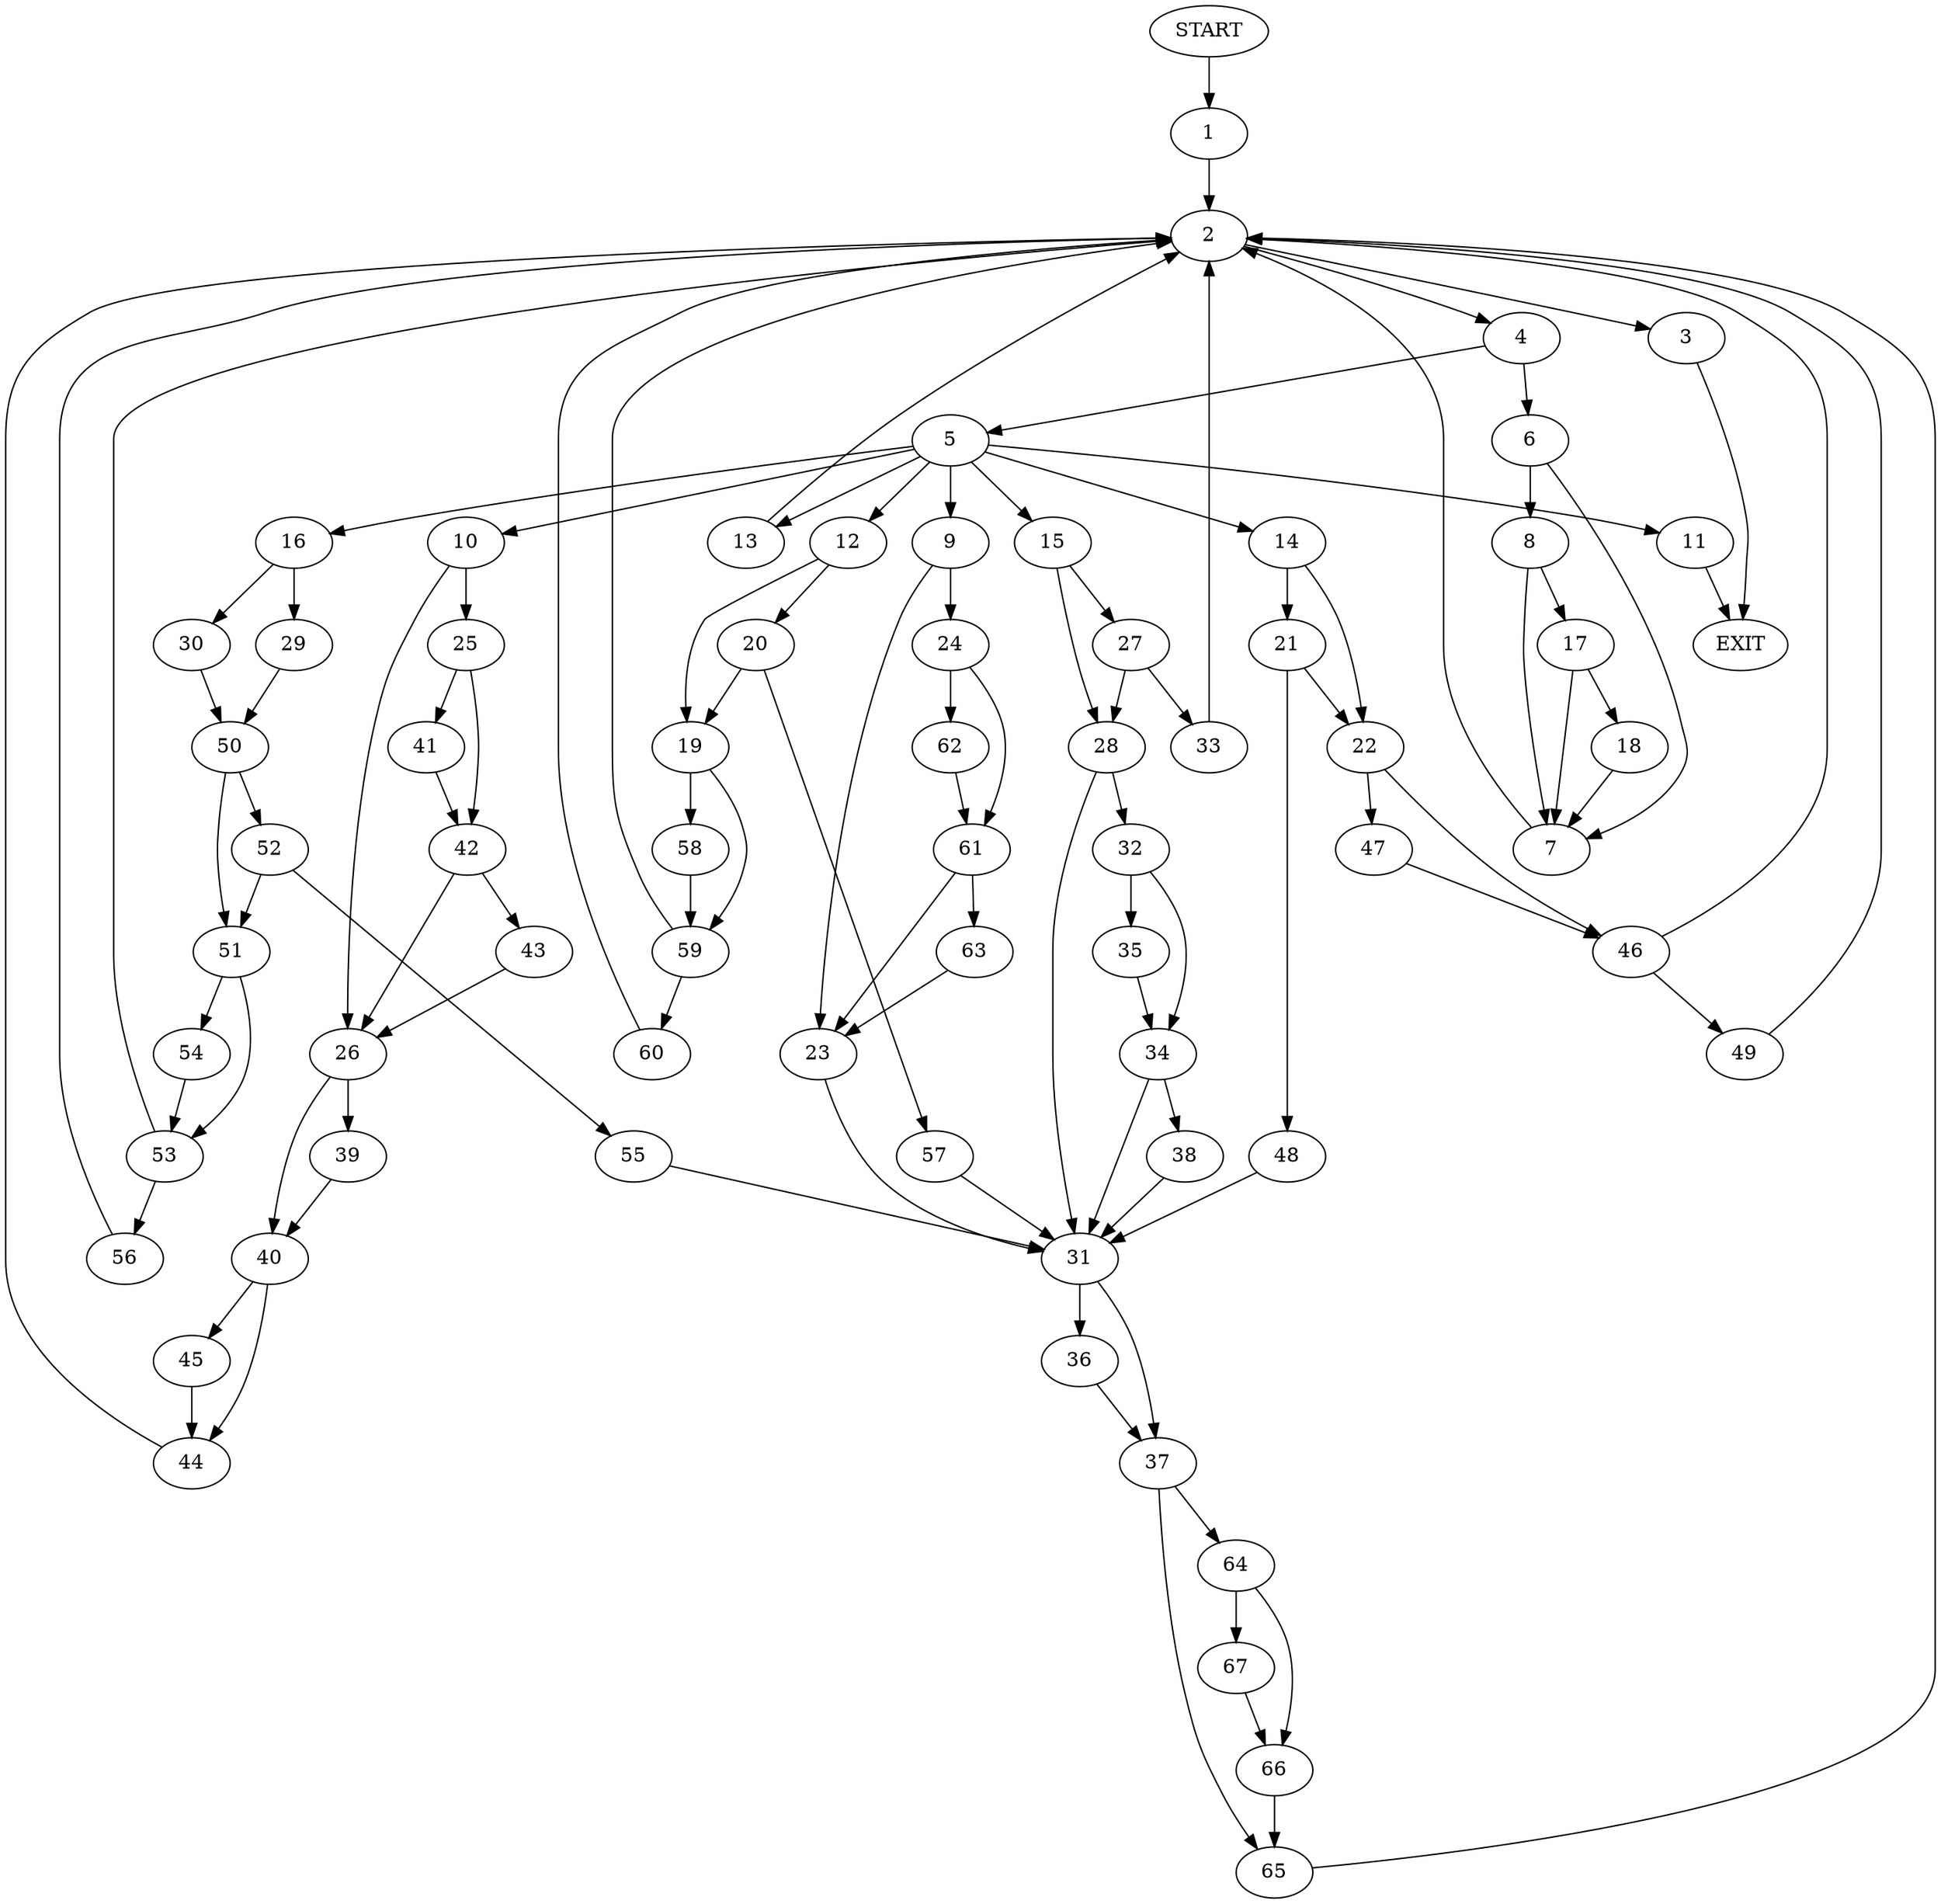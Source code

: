 digraph {
0 [label="START"]
68 [label="EXIT"]
0 -> 1
1 -> 2
2 -> 3
2 -> 4
3 -> 68
4 -> 5
4 -> 6
6 -> 7
6 -> 8
5 -> 9
5 -> 10
5 -> 11
5 -> 12
5 -> 13
5 -> 14
5 -> 15
5 -> 16
7 -> 2
8 -> 7
8 -> 17
17 -> 7
17 -> 18
18 -> 7
12 -> 19
12 -> 20
14 -> 21
14 -> 22
9 -> 23
9 -> 24
11 -> 68
10 -> 25
10 -> 26
15 -> 27
15 -> 28
13 -> 2
16 -> 29
16 -> 30
28 -> 31
28 -> 32
27 -> 33
27 -> 28
33 -> 2
32 -> 34
32 -> 35
31 -> 36
31 -> 37
35 -> 34
34 -> 31
34 -> 38
38 -> 31
26 -> 39
26 -> 40
25 -> 41
25 -> 42
42 -> 43
42 -> 26
41 -> 42
43 -> 26
40 -> 44
40 -> 45
39 -> 40
44 -> 2
45 -> 44
22 -> 46
22 -> 47
21 -> 48
21 -> 22
48 -> 31
47 -> 46
46 -> 49
46 -> 2
49 -> 2
30 -> 50
29 -> 50
50 -> 51
50 -> 52
51 -> 53
51 -> 54
52 -> 55
52 -> 51
55 -> 31
53 -> 2
53 -> 56
54 -> 53
56 -> 2
20 -> 19
20 -> 57
19 -> 58
19 -> 59
57 -> 31
59 -> 60
59 -> 2
58 -> 59
60 -> 2
23 -> 31
24 -> 61
24 -> 62
61 -> 23
61 -> 63
62 -> 61
63 -> 23
36 -> 37
37 -> 64
37 -> 65
64 -> 66
64 -> 67
65 -> 2
66 -> 65
67 -> 66
}
